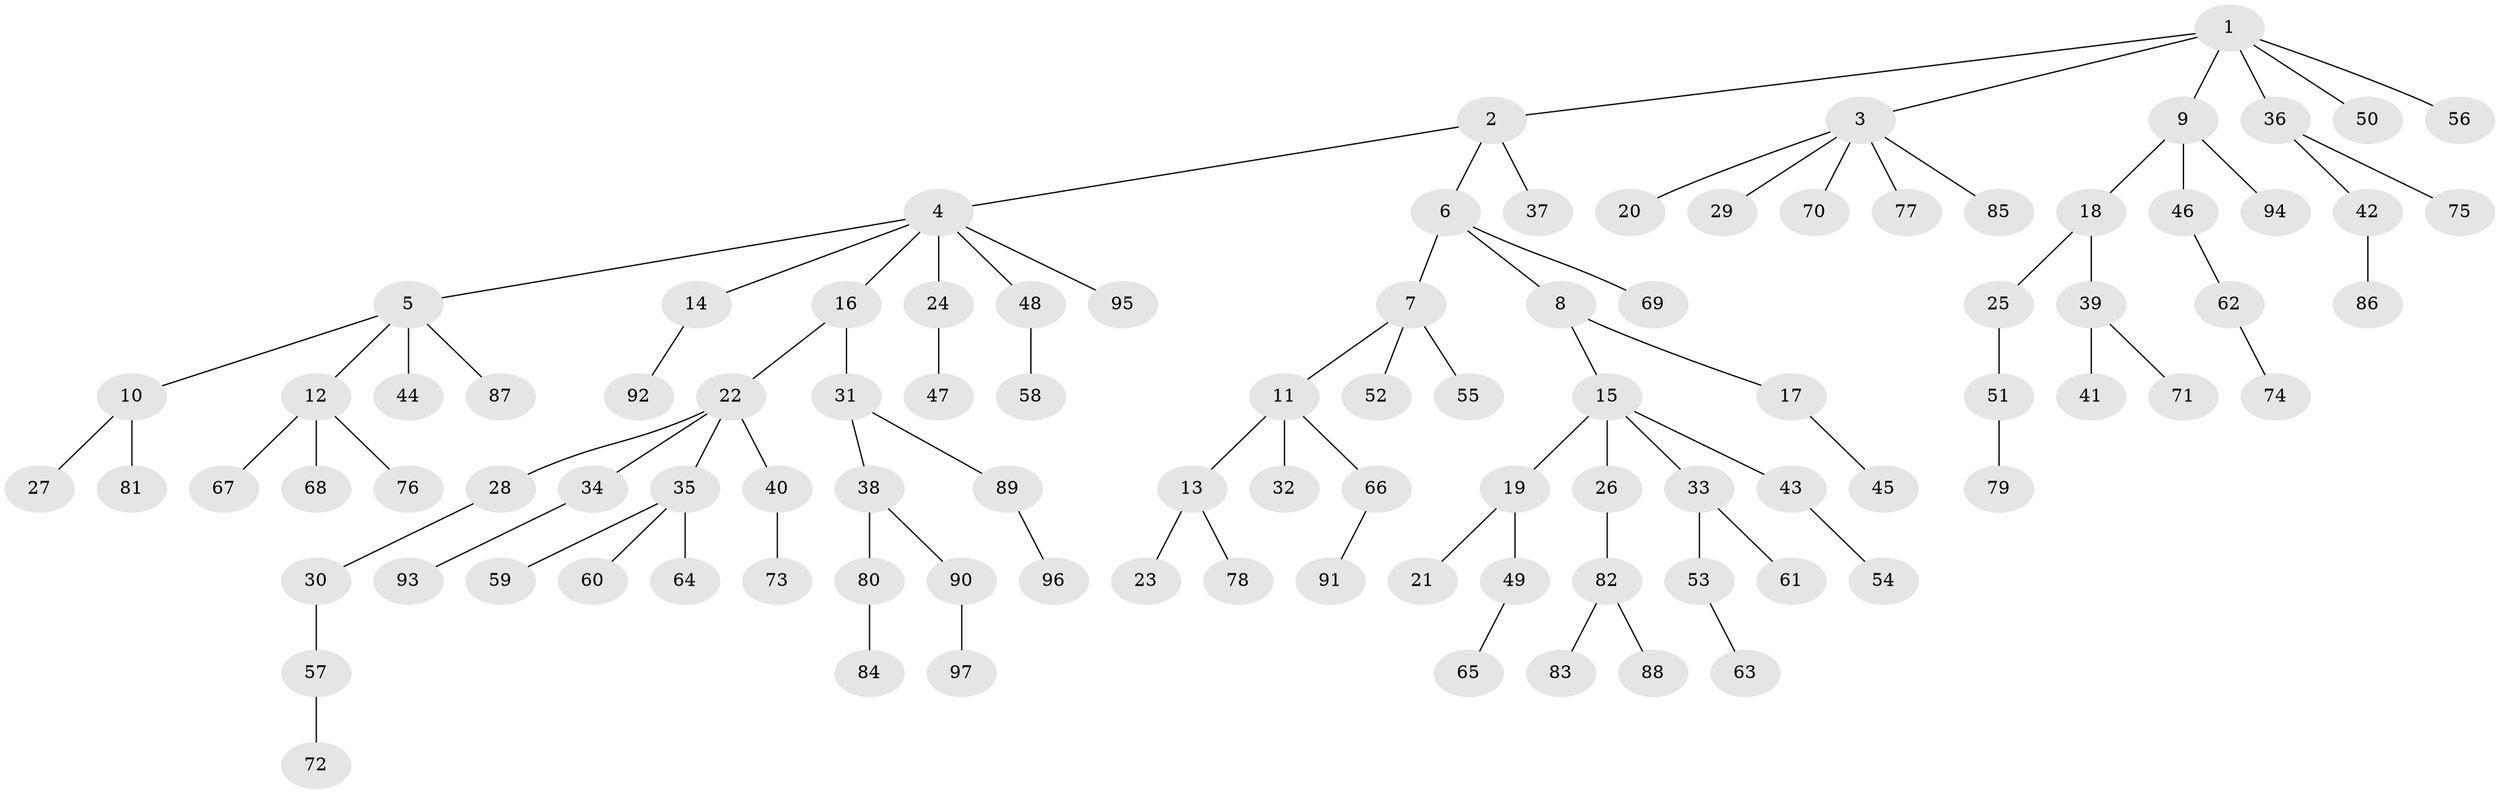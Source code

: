 // Generated by graph-tools (version 1.1) at 2025/11/02/27/25 16:11:26]
// undirected, 97 vertices, 96 edges
graph export_dot {
graph [start="1"]
  node [color=gray90,style=filled];
  1;
  2;
  3;
  4;
  5;
  6;
  7;
  8;
  9;
  10;
  11;
  12;
  13;
  14;
  15;
  16;
  17;
  18;
  19;
  20;
  21;
  22;
  23;
  24;
  25;
  26;
  27;
  28;
  29;
  30;
  31;
  32;
  33;
  34;
  35;
  36;
  37;
  38;
  39;
  40;
  41;
  42;
  43;
  44;
  45;
  46;
  47;
  48;
  49;
  50;
  51;
  52;
  53;
  54;
  55;
  56;
  57;
  58;
  59;
  60;
  61;
  62;
  63;
  64;
  65;
  66;
  67;
  68;
  69;
  70;
  71;
  72;
  73;
  74;
  75;
  76;
  77;
  78;
  79;
  80;
  81;
  82;
  83;
  84;
  85;
  86;
  87;
  88;
  89;
  90;
  91;
  92;
  93;
  94;
  95;
  96;
  97;
  1 -- 2;
  1 -- 3;
  1 -- 9;
  1 -- 36;
  1 -- 50;
  1 -- 56;
  2 -- 4;
  2 -- 6;
  2 -- 37;
  3 -- 20;
  3 -- 29;
  3 -- 70;
  3 -- 77;
  3 -- 85;
  4 -- 5;
  4 -- 14;
  4 -- 16;
  4 -- 24;
  4 -- 48;
  4 -- 95;
  5 -- 10;
  5 -- 12;
  5 -- 44;
  5 -- 87;
  6 -- 7;
  6 -- 8;
  6 -- 69;
  7 -- 11;
  7 -- 52;
  7 -- 55;
  8 -- 15;
  8 -- 17;
  9 -- 18;
  9 -- 46;
  9 -- 94;
  10 -- 27;
  10 -- 81;
  11 -- 13;
  11 -- 32;
  11 -- 66;
  12 -- 67;
  12 -- 68;
  12 -- 76;
  13 -- 23;
  13 -- 78;
  14 -- 92;
  15 -- 19;
  15 -- 26;
  15 -- 33;
  15 -- 43;
  16 -- 22;
  16 -- 31;
  17 -- 45;
  18 -- 25;
  18 -- 39;
  19 -- 21;
  19 -- 49;
  22 -- 28;
  22 -- 34;
  22 -- 35;
  22 -- 40;
  24 -- 47;
  25 -- 51;
  26 -- 82;
  28 -- 30;
  30 -- 57;
  31 -- 38;
  31 -- 89;
  33 -- 53;
  33 -- 61;
  34 -- 93;
  35 -- 59;
  35 -- 60;
  35 -- 64;
  36 -- 42;
  36 -- 75;
  38 -- 80;
  38 -- 90;
  39 -- 41;
  39 -- 71;
  40 -- 73;
  42 -- 86;
  43 -- 54;
  46 -- 62;
  48 -- 58;
  49 -- 65;
  51 -- 79;
  53 -- 63;
  57 -- 72;
  62 -- 74;
  66 -- 91;
  80 -- 84;
  82 -- 83;
  82 -- 88;
  89 -- 96;
  90 -- 97;
}
